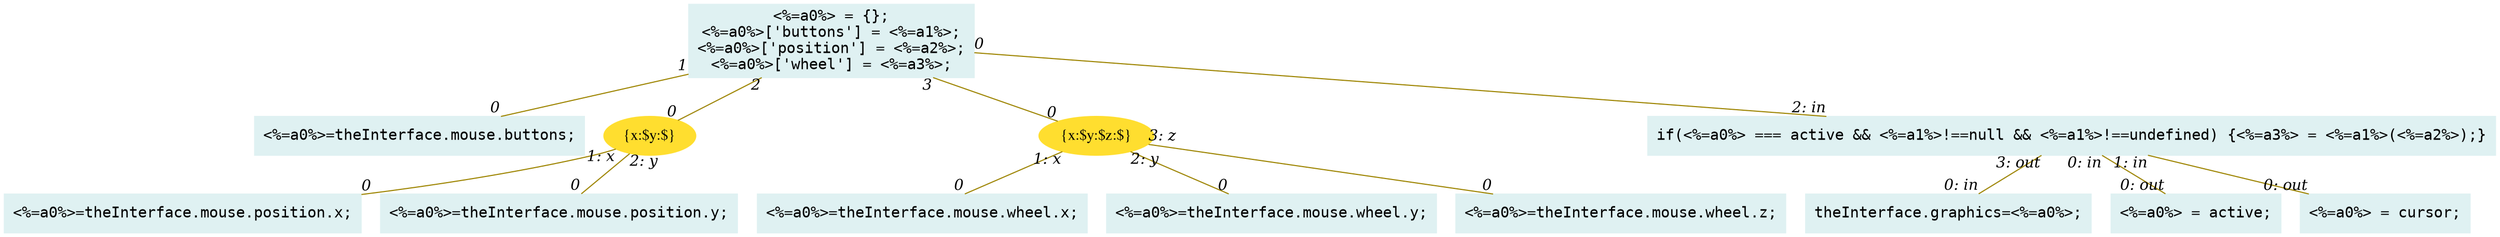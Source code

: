 digraph g{node_9264 [shape="box", style="filled", color="#dff1f2", fontname="Courier", label="<%=a0%>=theInterface.mouse.buttons;
" ]
node_9266 [shape="box", style="filled", color="#dff1f2", fontname="Courier", label="<%=a0%>=theInterface.mouse.position.x;
" ]
node_9268 [shape="box", style="filled", color="#dff1f2", fontname="Courier", label="<%=a0%>=theInterface.mouse.position.y;
" ]
node_9270 [shape="ellipse", style="filled", color="#ffde2f", fontname="Times", label="{x:$y:$}" ]
node_9274 [shape="box", style="filled", color="#dff1f2", fontname="Courier", label="<%=a0%>=theInterface.mouse.wheel.x;
" ]
node_9276 [shape="box", style="filled", color="#dff1f2", fontname="Courier", label="<%=a0%>=theInterface.mouse.wheel.y;
" ]
node_9278 [shape="box", style="filled", color="#dff1f2", fontname="Courier", label="<%=a0%>=theInterface.mouse.wheel.z;
" ]
node_9280 [shape="ellipse", style="filled", color="#ffde2f", fontname="Times", label="{x:$y:$z:$}" ]
node_9290 [shape="box", style="filled", color="#dff1f2", fontname="Courier", label="theInterface.graphics=<%=a0%>;
" ]
node_9324 [shape="box", style="filled", color="#dff1f2", fontname="Courier", label="<%=a0%> = active;
" ]
node_9327 [shape="box", style="filled", color="#dff1f2", fontname="Courier", label="<%=a0%> = cursor;
" ]
node_9329 [shape="box", style="filled", color="#dff1f2", fontname="Courier", label="if(<%=a0%> === active && <%=a1%>!==null && <%=a1%>!==undefined) {<%=a3%> = <%=a1%>(<%=a2%>);}
" ]
node_9348 [shape="box", style="filled", color="#dff1f2", fontname="Courier", label="<%=a0%> = {};
<%=a0%>['buttons'] = <%=a1%>;
<%=a0%>['position'] = <%=a2%>;
<%=a0%>['wheel'] = <%=a3%>;
" ]
node_9270 -> node_9266 [dir=none, arrowHead=none, fontname="Times-Italic", arrowsize=1, color="#9d8400", label="",  headlabel="0", taillabel="1: x" ]
node_9270 -> node_9268 [dir=none, arrowHead=none, fontname="Times-Italic", arrowsize=1, color="#9d8400", label="",  headlabel="0", taillabel="2: y" ]
node_9280 -> node_9274 [dir=none, arrowHead=none, fontname="Times-Italic", arrowsize=1, color="#9d8400", label="",  headlabel="0", taillabel="1: x" ]
node_9280 -> node_9276 [dir=none, arrowHead=none, fontname="Times-Italic", arrowsize=1, color="#9d8400", label="",  headlabel="0", taillabel="2: y" ]
node_9280 -> node_9278 [dir=none, arrowHead=none, fontname="Times-Italic", arrowsize=1, color="#9d8400", label="",  headlabel="0", taillabel="3: z" ]
node_9329 -> node_9324 [dir=none, arrowHead=none, fontname="Times-Italic", arrowsize=1, color="#9d8400", label="",  headlabel="0: out", taillabel="0: in" ]
node_9329 -> node_9327 [dir=none, arrowHead=none, fontname="Times-Italic", arrowsize=1, color="#9d8400", label="",  headlabel="0: out", taillabel="1: in" ]
node_9329 -> node_9290 [dir=none, arrowHead=none, fontname="Times-Italic", arrowsize=1, color="#9d8400", label="",  headlabel="0: in", taillabel="3: out" ]
node_9348 -> node_9264 [dir=none, arrowHead=none, fontname="Times-Italic", arrowsize=1, color="#9d8400", label="",  headlabel="0", taillabel="1" ]
node_9348 -> node_9270 [dir=none, arrowHead=none, fontname="Times-Italic", arrowsize=1, color="#9d8400", label="",  headlabel="0", taillabel="2" ]
node_9348 -> node_9280 [dir=none, arrowHead=none, fontname="Times-Italic", arrowsize=1, color="#9d8400", label="",  headlabel="0", taillabel="3" ]
node_9348 -> node_9329 [dir=none, arrowHead=none, fontname="Times-Italic", arrowsize=1, color="#9d8400", label="",  headlabel="2: in", taillabel="0" ]
}